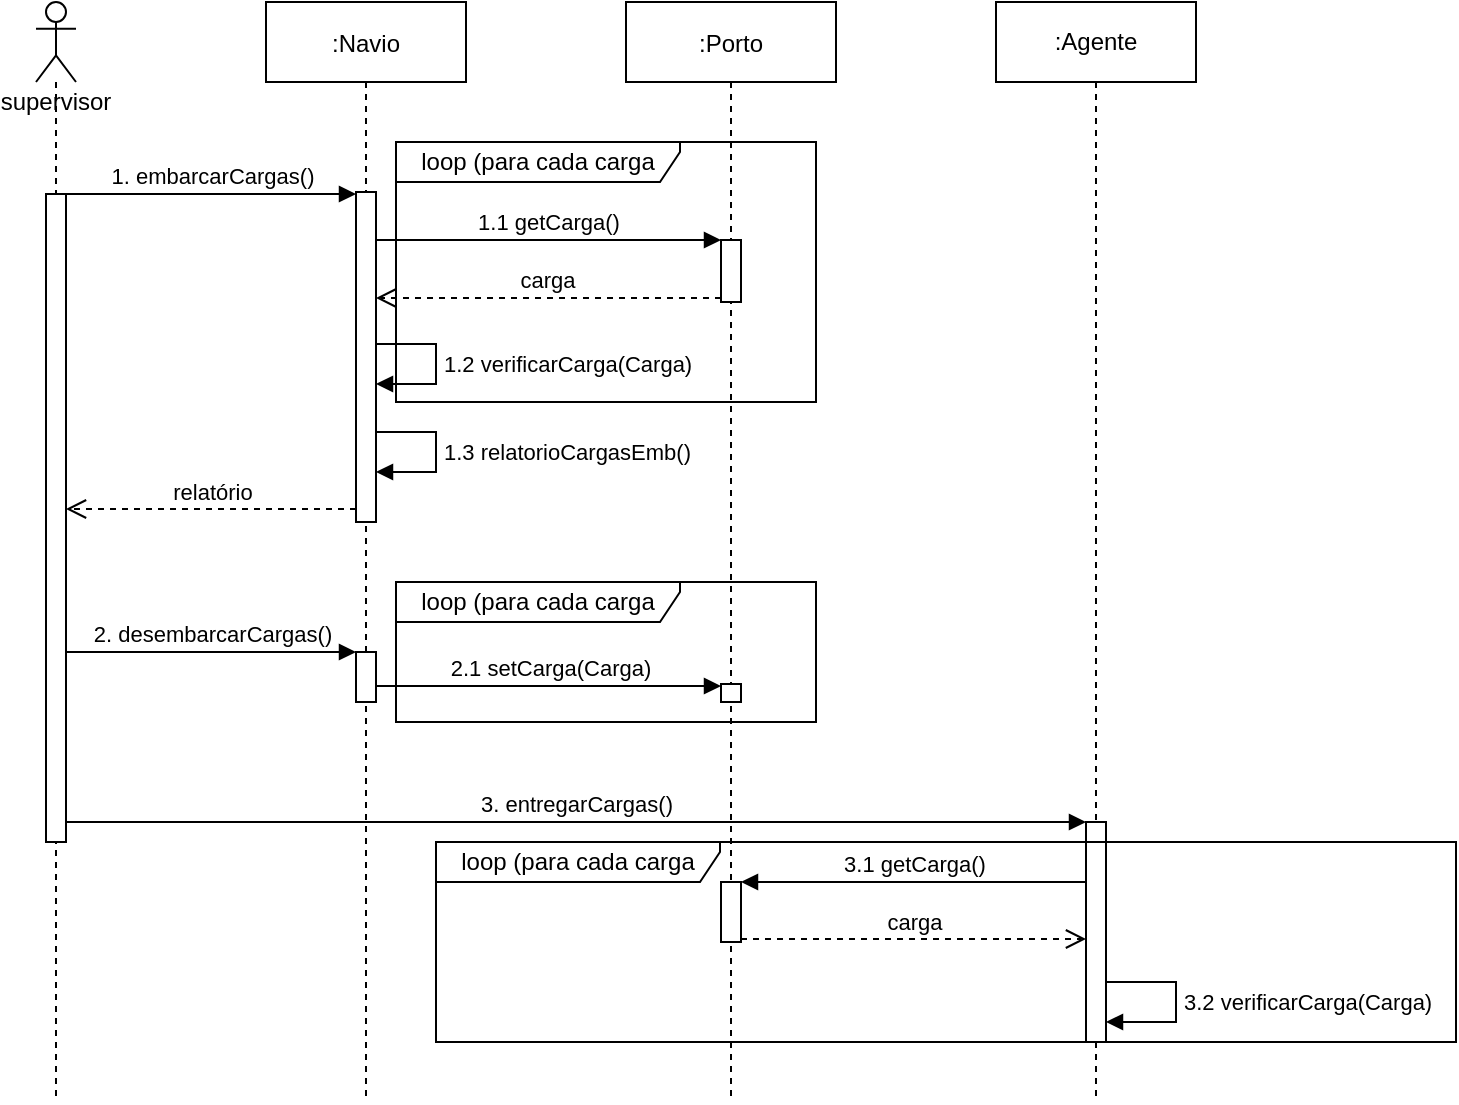 <mxfile version="20.6.2" type="device"><diagram id="kgpKYQtTHZ0yAKxKKP6v" name="Page-1"><mxGraphModel dx="852" dy="514" grid="1" gridSize="10" guides="1" tooltips="1" connect="1" arrows="1" fold="1" page="1" pageScale="1" pageWidth="850" pageHeight="1100" math="0" shadow="0"><root><mxCell id="0"/><mxCell id="1" parent="0"/><mxCell id="3nuBFxr9cyL0pnOWT2aG-1" value=":Navio" style="shape=umlLifeline;perimeter=lifelinePerimeter;container=1;collapsible=0;recursiveResize=0;rounded=0;shadow=0;strokeWidth=1;" parent="1" vertex="1"><mxGeometry x="285" y="50" width="100" height="550" as="geometry"/></mxCell><mxCell id="3nuBFxr9cyL0pnOWT2aG-2" value="" style="points=[];perimeter=orthogonalPerimeter;rounded=0;shadow=0;strokeWidth=1;" parent="3nuBFxr9cyL0pnOWT2aG-1" vertex="1"><mxGeometry x="45" y="95" width="10" height="165" as="geometry"/></mxCell><mxCell id="yZfpxCT2POV-iWzh0oTw-27" value="1.2 verificarCarga(Carga)" style="edgeStyle=orthogonalEdgeStyle;html=1;align=left;spacingLeft=2;endArrow=block;rounded=0;" parent="3nuBFxr9cyL0pnOWT2aG-1" edge="1"><mxGeometry relative="1" as="geometry"><mxPoint x="55" y="171" as="sourcePoint"/><Array as="points"><mxPoint x="85" y="171"/><mxPoint x="85" y="191"/></Array><mxPoint x="55" y="191" as="targetPoint"/></mxGeometry></mxCell><mxCell id="3nuBFxr9cyL0pnOWT2aG-5" value=":Porto" style="shape=umlLifeline;perimeter=lifelinePerimeter;container=1;collapsible=0;recursiveResize=0;rounded=0;shadow=0;strokeWidth=1;" parent="1" vertex="1"><mxGeometry x="465" y="50" width="105" height="550" as="geometry"/></mxCell><mxCell id="3nuBFxr9cyL0pnOWT2aG-6" value="" style="points=[];perimeter=orthogonalPerimeter;rounded=0;shadow=0;strokeWidth=1;" parent="3nuBFxr9cyL0pnOWT2aG-5" vertex="1"><mxGeometry x="47.5" y="119" width="10" height="31" as="geometry"/></mxCell><mxCell id="yZfpxCT2POV-iWzh0oTw-9" value="1.3 relatorioCargasEmb()" style="edgeStyle=orthogonalEdgeStyle;html=1;align=left;spacingLeft=2;endArrow=block;rounded=0;" parent="3nuBFxr9cyL0pnOWT2aG-5" edge="1"><mxGeometry relative="1" as="geometry"><mxPoint x="-125" y="215" as="sourcePoint"/><Array as="points"><mxPoint x="-95" y="215"/><mxPoint x="-95" y="235"/></Array><mxPoint x="-125" y="235" as="targetPoint"/></mxGeometry></mxCell><mxCell id="yZfpxCT2POV-iWzh0oTw-20" value="" style="html=1;points=[];perimeter=orthogonalPerimeter;" parent="3nuBFxr9cyL0pnOWT2aG-5" vertex="1"><mxGeometry x="-135" y="325" width="10" height="25" as="geometry"/></mxCell><mxCell id="yZfpxCT2POV-iWzh0oTw-13" value="" style="html=1;points=[];perimeter=orthogonalPerimeter;" parent="3nuBFxr9cyL0pnOWT2aG-5" vertex="1"><mxGeometry x="47.5" y="341" width="10" height="9" as="geometry"/></mxCell><mxCell id="yZfpxCT2POV-iWzh0oTw-21" value="" style="html=1;points=[];perimeter=orthogonalPerimeter;" parent="3nuBFxr9cyL0pnOWT2aG-5" vertex="1"><mxGeometry x="47.5" y="440" width="10" height="30" as="geometry"/></mxCell><mxCell id="yZfpxCT2POV-iWzh0oTw-10" value="relatório" style="html=1;verticalAlign=bottom;endArrow=open;dashed=1;endSize=8;rounded=0;" parent="3nuBFxr9cyL0pnOWT2aG-5" edge="1"><mxGeometry relative="1" as="geometry"><mxPoint x="-135" y="253.5" as="sourcePoint"/><mxPoint x="-280" y="253.5" as="targetPoint"/></mxGeometry></mxCell><mxCell id="yZfpxCT2POV-iWzh0oTw-11" value="2. desembarcarCargas()" style="html=1;verticalAlign=bottom;endArrow=block;rounded=0;" parent="3nuBFxr9cyL0pnOWT2aG-5" target="yZfpxCT2POV-iWzh0oTw-20" edge="1"><mxGeometry width="80" relative="1" as="geometry"><mxPoint x="-280" y="325" as="sourcePoint"/><mxPoint x="-135" y="325" as="targetPoint"/></mxGeometry></mxCell><mxCell id="yZfpxCT2POV-iWzh0oTw-14" value="2.1 setCarga(Carga)" style="html=1;verticalAlign=bottom;endArrow=block;rounded=0;" parent="3nuBFxr9cyL0pnOWT2aG-5" target="yZfpxCT2POV-iWzh0oTw-13" edge="1"><mxGeometry width="80" relative="1" as="geometry"><mxPoint x="-125" y="342" as="sourcePoint"/><mxPoint x="45" y="342" as="targetPoint"/></mxGeometry></mxCell><mxCell id="yZfpxCT2POV-iWzh0oTw-22" value="3.1 getCarga()" style="html=1;verticalAlign=bottom;endArrow=block;entryX=1;entryY=0;rounded=0;" parent="3nuBFxr9cyL0pnOWT2aG-5" target="yZfpxCT2POV-iWzh0oTw-21" edge="1"><mxGeometry relative="1" as="geometry"><mxPoint x="230" y="440" as="sourcePoint"/></mxGeometry></mxCell><mxCell id="yZfpxCT2POV-iWzh0oTw-23" value="carga" style="html=1;verticalAlign=bottom;endArrow=open;dashed=1;endSize=8;exitX=1;exitY=0.95;rounded=0;" parent="3nuBFxr9cyL0pnOWT2aG-5" source="yZfpxCT2POV-iWzh0oTw-21" edge="1"><mxGeometry relative="1" as="geometry"><mxPoint x="230" y="468.5" as="targetPoint"/></mxGeometry></mxCell><mxCell id="yZfpxCT2POV-iWzh0oTw-16" value="loop (para cada carga" style="shape=umlFrame;whiteSpace=wrap;html=1;width=142;height=20;" parent="3nuBFxr9cyL0pnOWT2aG-5" vertex="1"><mxGeometry x="-115" y="290" width="210" height="70" as="geometry"/></mxCell><mxCell id="3nuBFxr9cyL0pnOWT2aG-7" value="carga" style="verticalAlign=bottom;endArrow=open;dashed=1;endSize=8;shadow=0;strokeWidth=1;" parent="1" source="3nuBFxr9cyL0pnOWT2aG-6" edge="1"><mxGeometry relative="1" as="geometry"><mxPoint x="340" y="198.0" as="targetPoint"/><mxPoint x="510" y="198.0" as="sourcePoint"/></mxGeometry></mxCell><mxCell id="3nuBFxr9cyL0pnOWT2aG-8" value="1.1 getCarga()" style="verticalAlign=bottom;endArrow=block;shadow=0;strokeWidth=1;" parent="1" target="3nuBFxr9cyL0pnOWT2aG-6" edge="1"><mxGeometry relative="1" as="geometry"><mxPoint x="340" y="169.0" as="sourcePoint"/><mxPoint x="510" y="169.0" as="targetPoint"/></mxGeometry></mxCell><mxCell id="yZfpxCT2POV-iWzh0oTw-1" value="supervisor" style="shape=umlLifeline;participant=umlActor;perimeter=lifelinePerimeter;whiteSpace=wrap;html=1;container=1;collapsible=0;recursiveResize=0;verticalAlign=top;spacingTop=36;outlineConnect=0;" parent="1" vertex="1"><mxGeometry x="170" y="50" width="20" height="550" as="geometry"/></mxCell><mxCell id="yZfpxCT2POV-iWzh0oTw-3" value="" style="html=1;points=[];perimeter=orthogonalPerimeter;" parent="yZfpxCT2POV-iWzh0oTw-1" vertex="1"><mxGeometry x="5" y="96" width="10" height="324" as="geometry"/></mxCell><mxCell id="yZfpxCT2POV-iWzh0oTw-2" value="1. embarcarCargas()" style="html=1;verticalAlign=bottom;endArrow=block;rounded=0;" parent="1" edge="1"><mxGeometry width="80" relative="1" as="geometry"><mxPoint x="185" y="146" as="sourcePoint"/><mxPoint x="330" y="146" as="targetPoint"/></mxGeometry></mxCell><mxCell id="yZfpxCT2POV-iWzh0oTw-17" value=":Agente" style="shape=umlLifeline;perimeter=lifelinePerimeter;whiteSpace=wrap;html=1;container=1;collapsible=0;recursiveResize=0;outlineConnect=0;" parent="1" vertex="1"><mxGeometry x="650" y="50" width="100" height="550" as="geometry"/></mxCell><mxCell id="yZfpxCT2POV-iWzh0oTw-31" value="" style="html=1;points=[];perimeter=orthogonalPerimeter;" parent="yZfpxCT2POV-iWzh0oTw-17" vertex="1"><mxGeometry x="45" y="410" width="10" height="110" as="geometry"/></mxCell><mxCell id="yZfpxCT2POV-iWzh0oTw-30" value="3.2 verificarCarga(Carga)" style="edgeStyle=orthogonalEdgeStyle;html=1;align=left;spacingLeft=2;endArrow=block;rounded=0;" parent="yZfpxCT2POV-iWzh0oTw-17" source="yZfpxCT2POV-iWzh0oTw-31" target="yZfpxCT2POV-iWzh0oTw-31" edge="1"><mxGeometry relative="1" as="geometry"><mxPoint x="110" y="490" as="sourcePoint"/><Array as="points"><mxPoint x="90" y="490"/><mxPoint x="90" y="510"/></Array><mxPoint x="115" y="510" as="targetPoint"/></mxGeometry></mxCell><mxCell id="yZfpxCT2POV-iWzh0oTw-18" value="3. entregarCargas()" style="html=1;verticalAlign=bottom;endArrow=block;rounded=0;" parent="1" source="yZfpxCT2POV-iWzh0oTw-3" edge="1"><mxGeometry width="80" relative="1" as="geometry"><mxPoint x="185" y="460" as="sourcePoint"/><mxPoint x="695" y="460" as="targetPoint"/></mxGeometry></mxCell><mxCell id="yZfpxCT2POV-iWzh0oTw-24" value="loop (para cada carga" style="shape=umlFrame;whiteSpace=wrap;html=1;width=142;height=20;" parent="1" vertex="1"><mxGeometry x="370" y="470" width="510" height="100" as="geometry"/></mxCell><mxCell id="yZfpxCT2POV-iWzh0oTw-4" value="loop (para cada carga" style="shape=umlFrame;whiteSpace=wrap;html=1;width=142;height=20;" parent="1" vertex="1"><mxGeometry x="350" y="120" width="210" height="130" as="geometry"/></mxCell></root></mxGraphModel></diagram></mxfile>